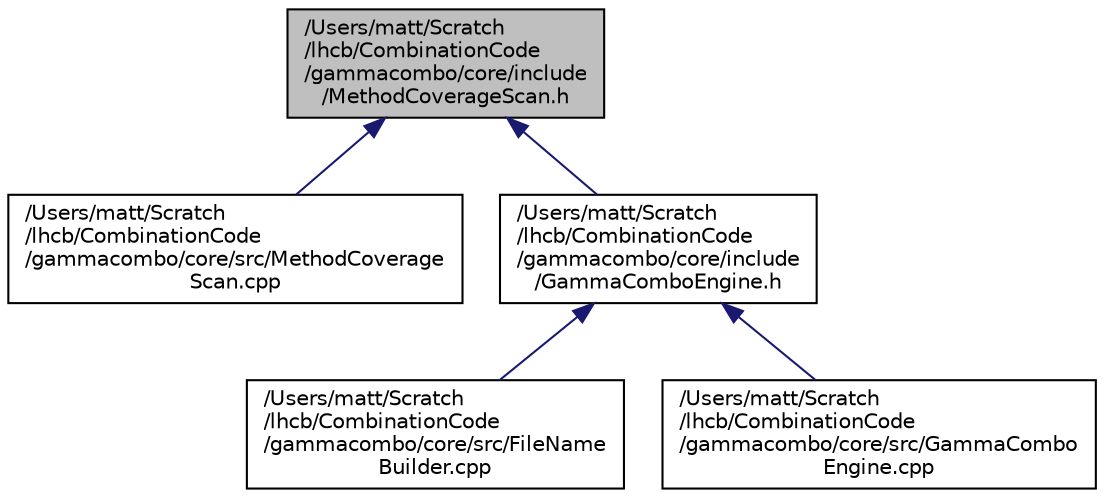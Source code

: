 digraph "/Users/matt/Scratch/lhcb/CombinationCode/gammacombo/core/include/MethodCoverageScan.h"
{
  edge [fontname="Helvetica",fontsize="10",labelfontname="Helvetica",labelfontsize="10"];
  node [fontname="Helvetica",fontsize="10",shape=record];
  Node98 [label="/Users/matt/Scratch\l/lhcb/CombinationCode\l/gammacombo/core/include\l/MethodCoverageScan.h",height=0.2,width=0.4,color="black", fillcolor="grey75", style="filled", fontcolor="black"];
  Node98 -> Node99 [dir="back",color="midnightblue",fontsize="10",style="solid",fontname="Helvetica"];
  Node99 [label="/Users/matt/Scratch\l/lhcb/CombinationCode\l/gammacombo/core/src/MethodCoverage\lScan.cpp",height=0.2,width=0.4,color="black", fillcolor="white", style="filled",URL="$_method_coverage_scan_8cpp.html"];
  Node98 -> Node100 [dir="back",color="midnightblue",fontsize="10",style="solid",fontname="Helvetica"];
  Node100 [label="/Users/matt/Scratch\l/lhcb/CombinationCode\l/gammacombo/core/include\l/GammaComboEngine.h",height=0.2,width=0.4,color="black", fillcolor="white", style="filled",URL="$_gamma_combo_engine_8h.html"];
  Node100 -> Node101 [dir="back",color="midnightblue",fontsize="10",style="solid",fontname="Helvetica"];
  Node101 [label="/Users/matt/Scratch\l/lhcb/CombinationCode\l/gammacombo/core/src/FileName\lBuilder.cpp",height=0.2,width=0.4,color="black", fillcolor="white", style="filled",URL="$_file_name_builder_8cpp.html"];
  Node100 -> Node102 [dir="back",color="midnightblue",fontsize="10",style="solid",fontname="Helvetica"];
  Node102 [label="/Users/matt/Scratch\l/lhcb/CombinationCode\l/gammacombo/core/src/GammaCombo\lEngine.cpp",height=0.2,width=0.4,color="black", fillcolor="white", style="filled",URL="$_gamma_combo_engine_8cpp.html"];
}
